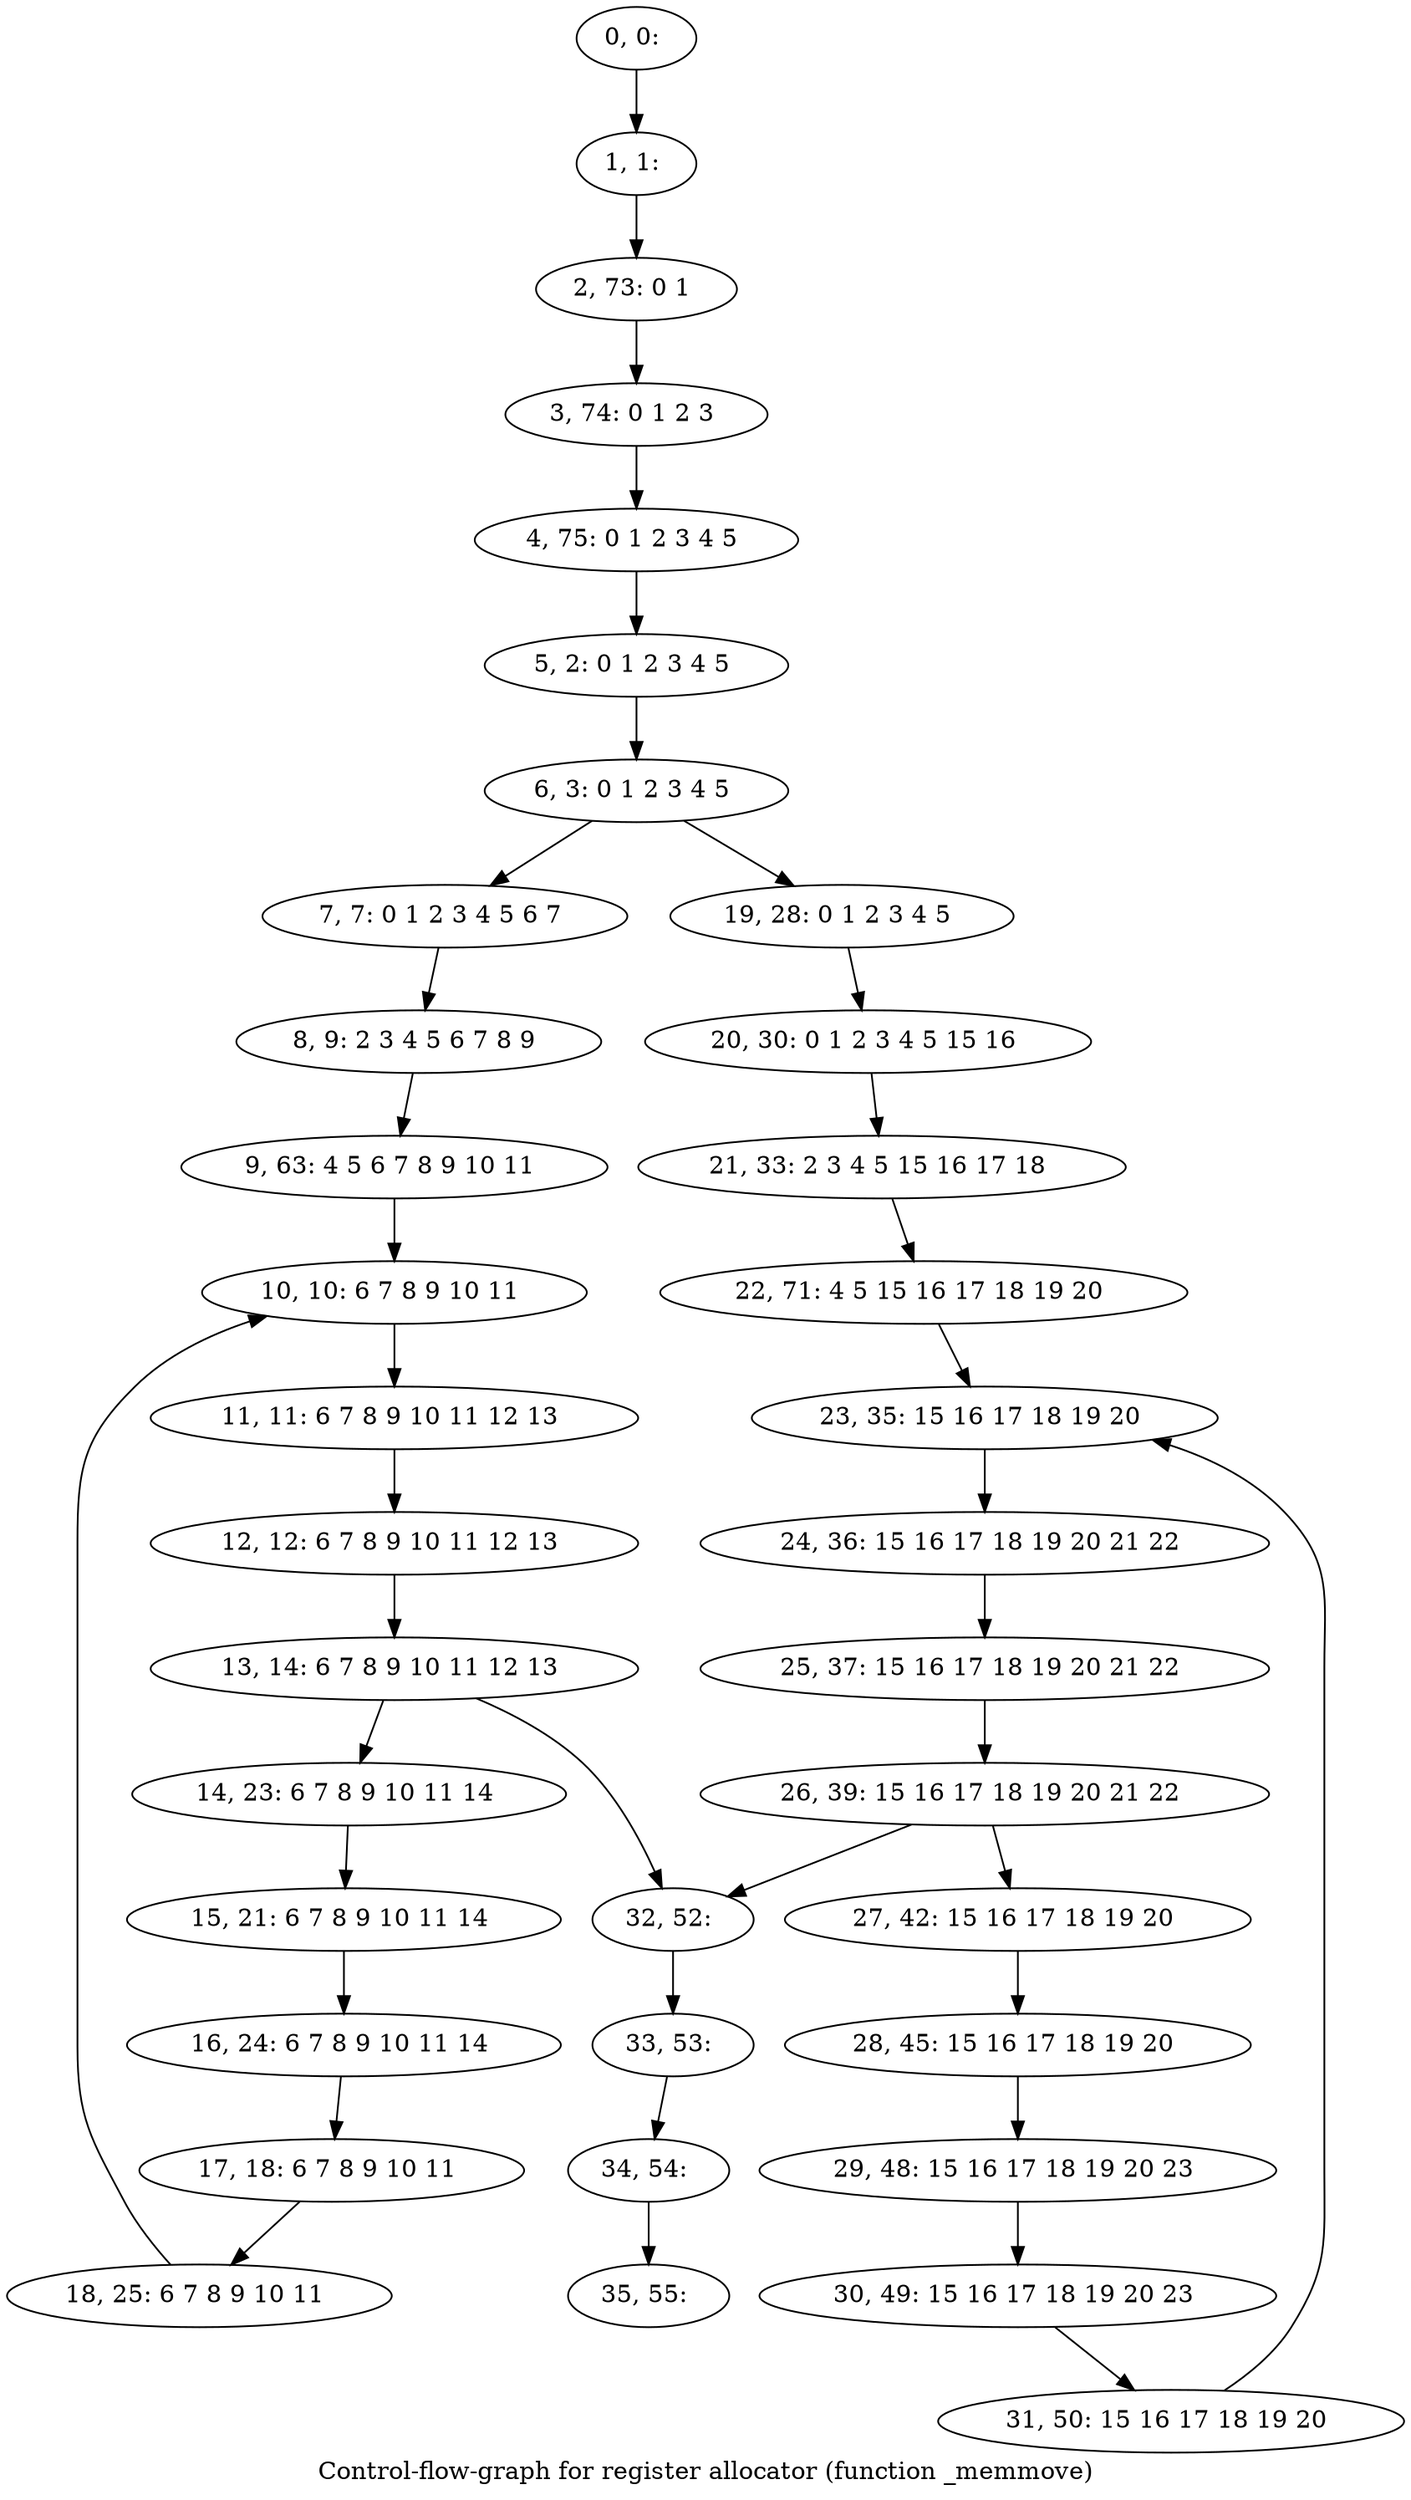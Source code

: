 digraph G {
graph [label="Control-flow-graph for register allocator (function _memmove)"]
0[label="0, 0: "];
1[label="1, 1: "];
2[label="2, 73: 0 1 "];
3[label="3, 74: 0 1 2 3 "];
4[label="4, 75: 0 1 2 3 4 5 "];
5[label="5, 2: 0 1 2 3 4 5 "];
6[label="6, 3: 0 1 2 3 4 5 "];
7[label="7, 7: 0 1 2 3 4 5 6 7 "];
8[label="8, 9: 2 3 4 5 6 7 8 9 "];
9[label="9, 63: 4 5 6 7 8 9 10 11 "];
10[label="10, 10: 6 7 8 9 10 11 "];
11[label="11, 11: 6 7 8 9 10 11 12 13 "];
12[label="12, 12: 6 7 8 9 10 11 12 13 "];
13[label="13, 14: 6 7 8 9 10 11 12 13 "];
14[label="14, 23: 6 7 8 9 10 11 14 "];
15[label="15, 21: 6 7 8 9 10 11 14 "];
16[label="16, 24: 6 7 8 9 10 11 14 "];
17[label="17, 18: 6 7 8 9 10 11 "];
18[label="18, 25: 6 7 8 9 10 11 "];
19[label="19, 28: 0 1 2 3 4 5 "];
20[label="20, 30: 0 1 2 3 4 5 15 16 "];
21[label="21, 33: 2 3 4 5 15 16 17 18 "];
22[label="22, 71: 4 5 15 16 17 18 19 20 "];
23[label="23, 35: 15 16 17 18 19 20 "];
24[label="24, 36: 15 16 17 18 19 20 21 22 "];
25[label="25, 37: 15 16 17 18 19 20 21 22 "];
26[label="26, 39: 15 16 17 18 19 20 21 22 "];
27[label="27, 42: 15 16 17 18 19 20 "];
28[label="28, 45: 15 16 17 18 19 20 "];
29[label="29, 48: 15 16 17 18 19 20 23 "];
30[label="30, 49: 15 16 17 18 19 20 23 "];
31[label="31, 50: 15 16 17 18 19 20 "];
32[label="32, 52: "];
33[label="33, 53: "];
34[label="34, 54: "];
35[label="35, 55: "];
0->1 ;
1->2 ;
2->3 ;
3->4 ;
4->5 ;
5->6 ;
6->7 ;
6->19 ;
7->8 ;
8->9 ;
9->10 ;
10->11 ;
11->12 ;
12->13 ;
13->14 ;
13->32 ;
14->15 ;
15->16 ;
16->17 ;
17->18 ;
18->10 ;
19->20 ;
20->21 ;
21->22 ;
22->23 ;
23->24 ;
24->25 ;
25->26 ;
26->27 ;
26->32 ;
27->28 ;
28->29 ;
29->30 ;
30->31 ;
31->23 ;
32->33 ;
33->34 ;
34->35 ;
}
